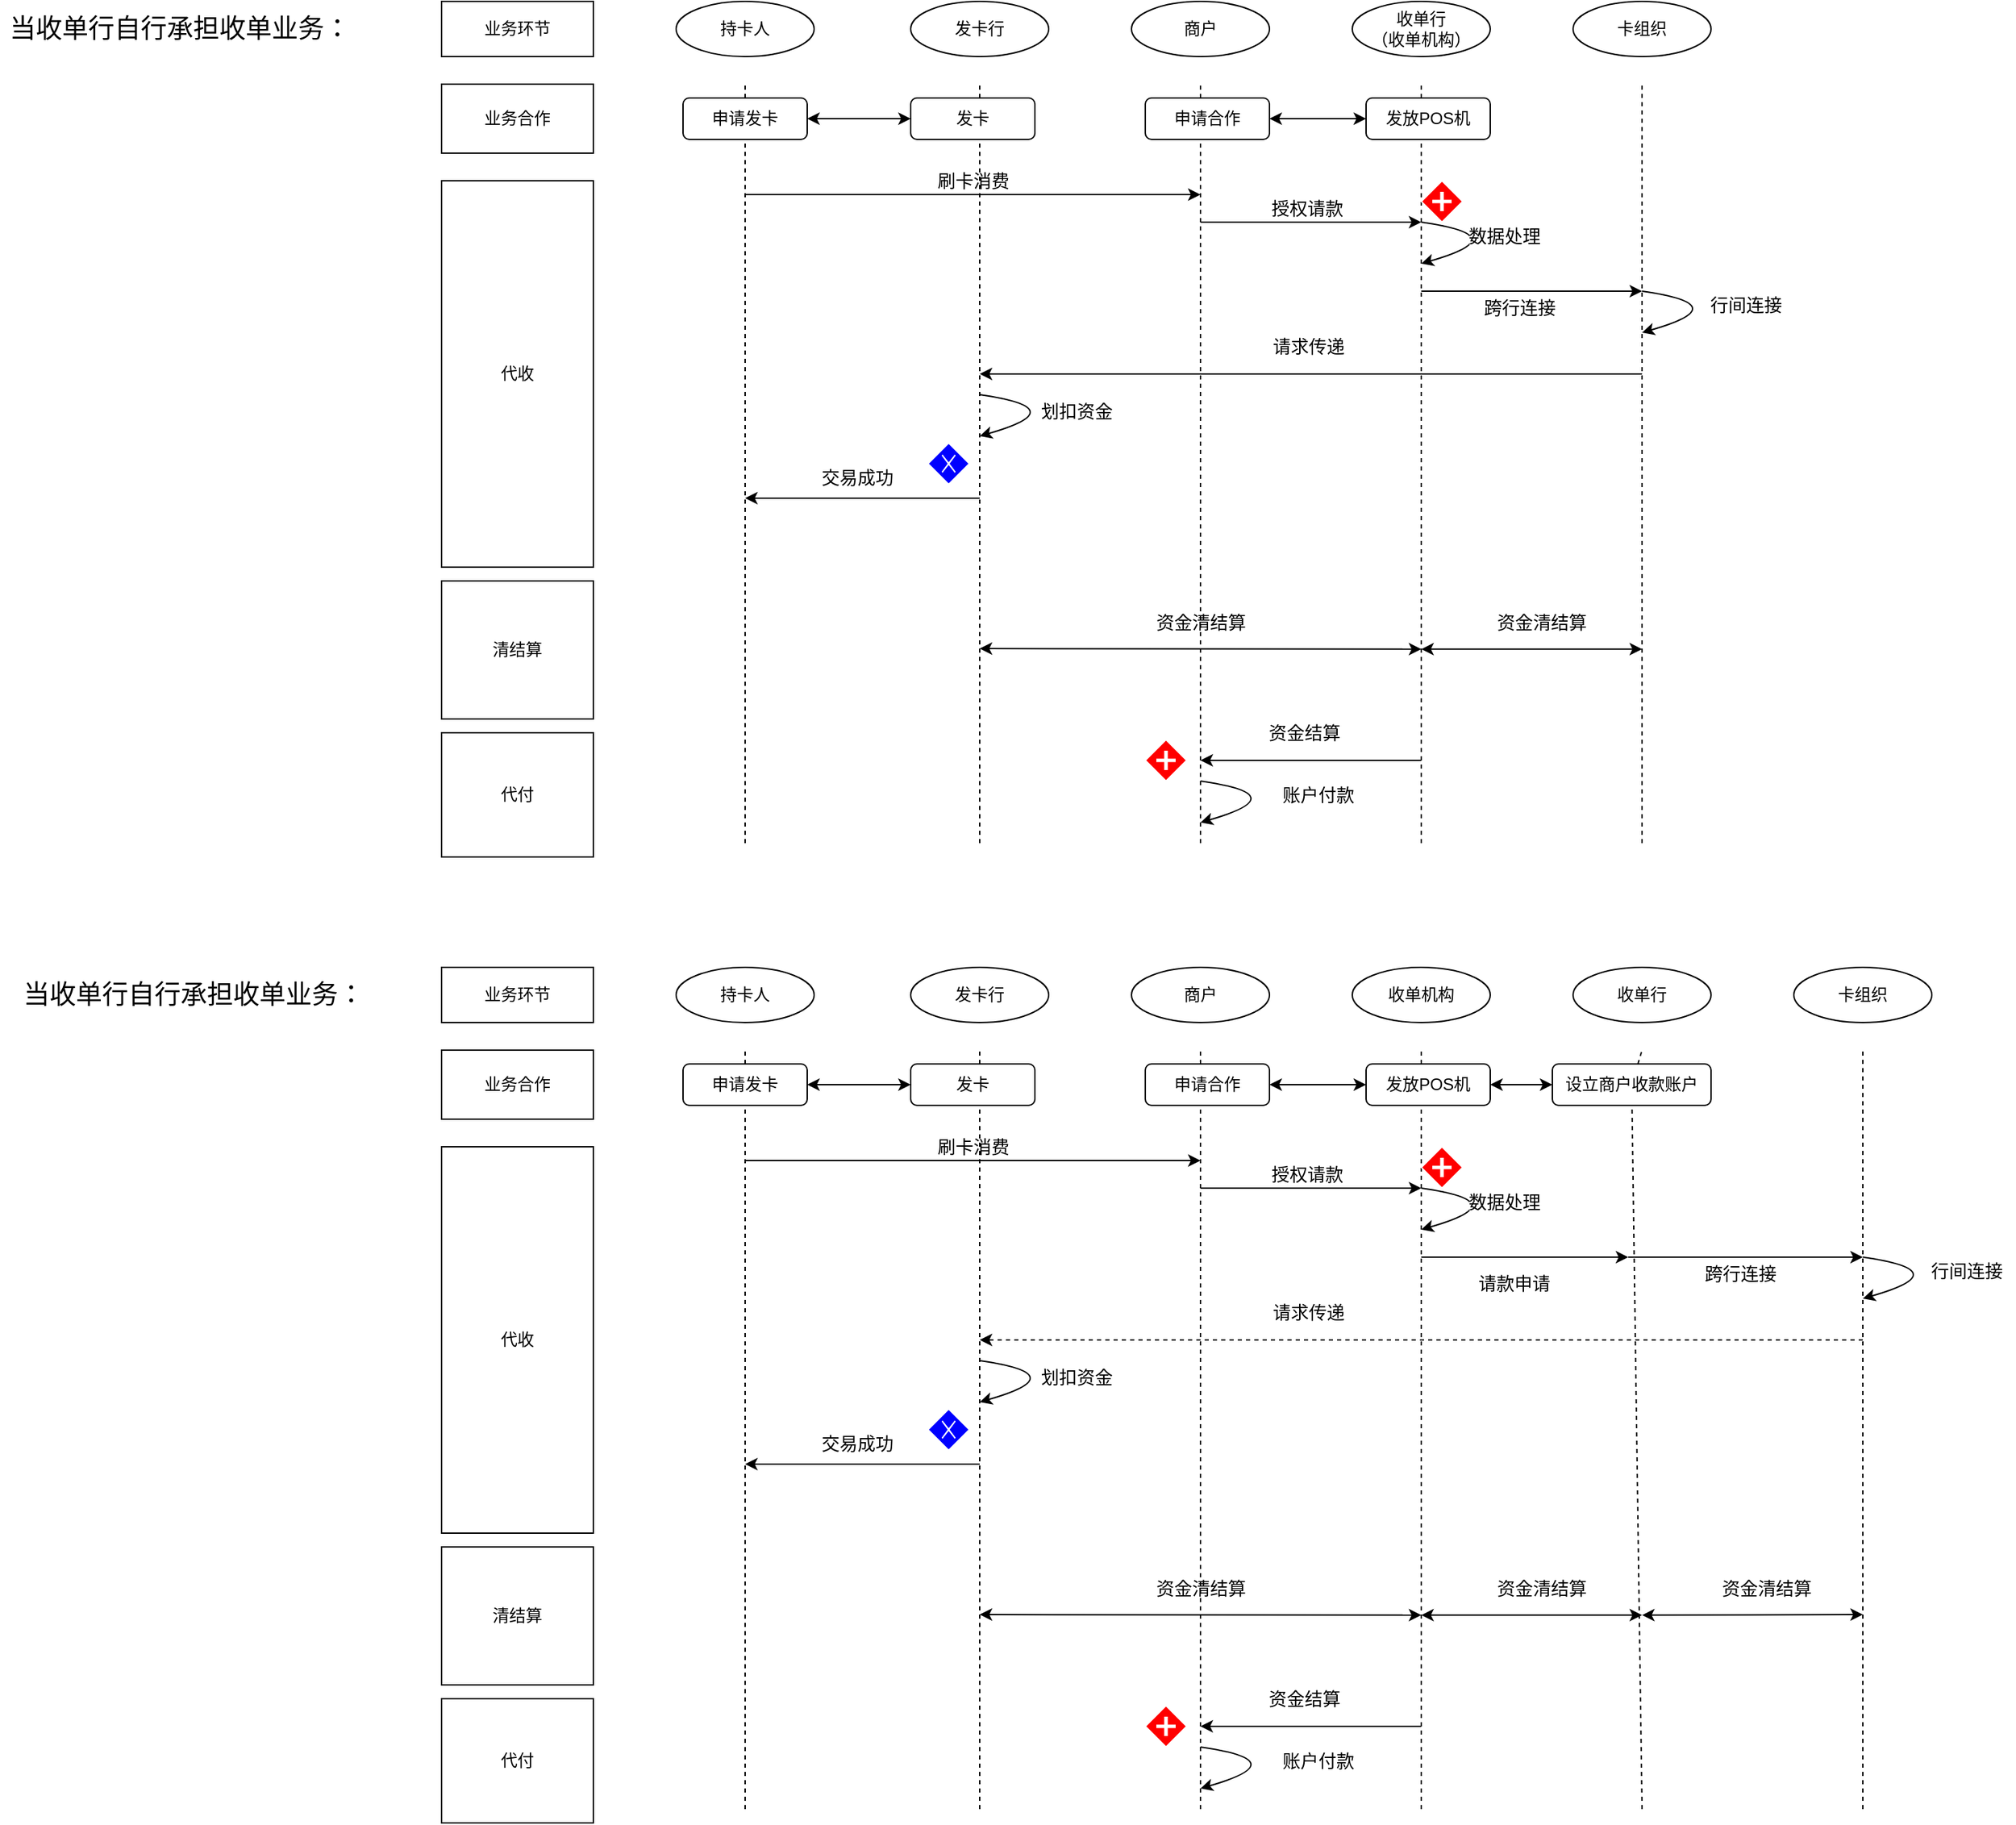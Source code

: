 <mxfile version="13.1.1" type="github"><diagram id="-zDpx_oMAqjuGkX_XTOB" name="Page-1"><mxGraphModel dx="2310" dy="781" grid="1" gridSize="10" guides="1" tooltips="1" connect="1" arrows="1" fold="1" page="1" pageScale="1" pageWidth="827" pageHeight="1169" math="0" shadow="0"><root><mxCell id="0"/><mxCell id="1" parent="0"/><mxCell id="xpg3UZ73FxNEoDfC9Yl_-17" value="申请发卡" style="rounded=1;whiteSpace=wrap;html=1;" vertex="1" parent="1"><mxGeometry x="165" y="90" width="90" height="30" as="geometry"/></mxCell><mxCell id="xpg3UZ73FxNEoDfC9Yl_-2" value="持卡人" style="ellipse;whiteSpace=wrap;html=1;" vertex="1" parent="1"><mxGeometry x="160" y="20" width="100" height="40" as="geometry"/></mxCell><mxCell id="xpg3UZ73FxNEoDfC9Yl_-3" value="发卡行" style="ellipse;whiteSpace=wrap;html=1;" vertex="1" parent="1"><mxGeometry x="330" y="20" width="100" height="40" as="geometry"/></mxCell><mxCell id="xpg3UZ73FxNEoDfC9Yl_-4" value="商户" style="ellipse;whiteSpace=wrap;html=1;" vertex="1" parent="1"><mxGeometry x="490" y="20" width="100" height="40" as="geometry"/></mxCell><mxCell id="xpg3UZ73FxNEoDfC9Yl_-5" value="&lt;div&gt;收单行&lt;/div&gt;&lt;div&gt;（收单机构）&lt;/div&gt;" style="ellipse;whiteSpace=wrap;html=1;" vertex="1" parent="1"><mxGeometry x="650" y="20" width="100" height="40" as="geometry"/></mxCell><mxCell id="xpg3UZ73FxNEoDfC9Yl_-6" value="卡组织" style="ellipse;whiteSpace=wrap;html=1;" vertex="1" parent="1"><mxGeometry x="810" y="20" width="100" height="40" as="geometry"/></mxCell><mxCell id="xpg3UZ73FxNEoDfC9Yl_-7" value="业务环节" style="rounded=0;whiteSpace=wrap;html=1;" vertex="1" parent="1"><mxGeometry x="-10" y="20" width="110" height="40" as="geometry"/></mxCell><mxCell id="xpg3UZ73FxNEoDfC9Yl_-8" value="业务合作" style="rounded=0;whiteSpace=wrap;html=1;" vertex="1" parent="1"><mxGeometry x="-10" y="80" width="110" height="50" as="geometry"/></mxCell><mxCell id="xpg3UZ73FxNEoDfC9Yl_-9" value="代收" style="rounded=0;whiteSpace=wrap;html=1;" vertex="1" parent="1"><mxGeometry x="-10" y="150" width="110" height="280" as="geometry"/></mxCell><mxCell id="xpg3UZ73FxNEoDfC9Yl_-10" value="清结算" style="rounded=0;whiteSpace=wrap;html=1;" vertex="1" parent="1"><mxGeometry x="-10" y="440" width="110" height="100" as="geometry"/></mxCell><mxCell id="xpg3UZ73FxNEoDfC9Yl_-11" value="代付" style="rounded=0;whiteSpace=wrap;html=1;" vertex="1" parent="1"><mxGeometry x="-10" y="550" width="110" height="90" as="geometry"/></mxCell><mxCell id="xpg3UZ73FxNEoDfC9Yl_-12" value="" style="endArrow=none;dashed=1;html=1;" edge="1" parent="1" source="xpg3UZ73FxNEoDfC9Yl_-17"><mxGeometry width="50" height="50" relative="1" as="geometry"><mxPoint x="210" y="472.5" as="sourcePoint"/><mxPoint x="210" y="80" as="targetPoint"/></mxGeometry></mxCell><mxCell id="xpg3UZ73FxNEoDfC9Yl_-13" value="" style="endArrow=none;dashed=1;html=1;" edge="1" parent="1"><mxGeometry width="50" height="50" relative="1" as="geometry"><mxPoint x="380" y="630" as="sourcePoint"/><mxPoint x="380.0" y="80" as="targetPoint"/></mxGeometry></mxCell><mxCell id="xpg3UZ73FxNEoDfC9Yl_-14" value="" style="endArrow=none;dashed=1;html=1;" edge="1" parent="1"><mxGeometry width="50" height="50" relative="1" as="geometry"><mxPoint x="540" y="630" as="sourcePoint"/><mxPoint x="540" y="80" as="targetPoint"/></mxGeometry></mxCell><mxCell id="xpg3UZ73FxNEoDfC9Yl_-15" value="" style="endArrow=none;dashed=1;html=1;" edge="1" parent="1"><mxGeometry width="50" height="50" relative="1" as="geometry"><mxPoint x="700" y="630" as="sourcePoint"/><mxPoint x="700" y="80" as="targetPoint"/></mxGeometry></mxCell><mxCell id="xpg3UZ73FxNEoDfC9Yl_-16" value="" style="endArrow=none;dashed=1;html=1;" edge="1" parent="1"><mxGeometry width="50" height="50" relative="1" as="geometry"><mxPoint x="860" y="630" as="sourcePoint"/><mxPoint x="860" y="80" as="targetPoint"/></mxGeometry></mxCell><mxCell id="xpg3UZ73FxNEoDfC9Yl_-18" value="" style="endArrow=none;dashed=1;html=1;" edge="1" parent="1" target="xpg3UZ73FxNEoDfC9Yl_-17"><mxGeometry width="50" height="50" relative="1" as="geometry"><mxPoint x="210" y="630" as="sourcePoint"/><mxPoint x="210" y="80" as="targetPoint"/></mxGeometry></mxCell><mxCell id="xpg3UZ73FxNEoDfC9Yl_-19" value="发卡" style="rounded=1;whiteSpace=wrap;html=1;" vertex="1" parent="1"><mxGeometry x="330" y="90" width="90" height="30" as="geometry"/></mxCell><mxCell id="xpg3UZ73FxNEoDfC9Yl_-20" value="发放POS机" style="rounded=1;whiteSpace=wrap;html=1;" vertex="1" parent="1"><mxGeometry x="660" y="90" width="90" height="30" as="geometry"/></mxCell><mxCell id="xpg3UZ73FxNEoDfC9Yl_-21" value="申请合作" style="rounded=1;whiteSpace=wrap;html=1;" vertex="1" parent="1"><mxGeometry x="500" y="90" width="90" height="30" as="geometry"/></mxCell><mxCell id="xpg3UZ73FxNEoDfC9Yl_-22" value="" style="endArrow=classic;startArrow=classic;html=1;exitX=1;exitY=0.5;exitDx=0;exitDy=0;" edge="1" parent="1" source="xpg3UZ73FxNEoDfC9Yl_-17" target="xpg3UZ73FxNEoDfC9Yl_-19"><mxGeometry width="50" height="50" relative="1" as="geometry"><mxPoint x="250" y="160" as="sourcePoint"/><mxPoint x="300" y="110" as="targetPoint"/></mxGeometry></mxCell><mxCell id="xpg3UZ73FxNEoDfC9Yl_-23" value="" style="endArrow=classic;startArrow=classic;html=1;exitX=0;exitY=0.5;exitDx=0;exitDy=0;entryX=1;entryY=0.5;entryDx=0;entryDy=0;" edge="1" parent="1" source="xpg3UZ73FxNEoDfC9Yl_-20" target="xpg3UZ73FxNEoDfC9Yl_-21"><mxGeometry width="50" height="50" relative="1" as="geometry"><mxPoint x="255" y="105" as="sourcePoint"/><mxPoint x="330" y="105" as="targetPoint"/></mxGeometry></mxCell><mxCell id="xpg3UZ73FxNEoDfC9Yl_-25" value="" style="endArrow=classic;html=1;strokeColor=#000000;fontColor=#FFFFFF;" edge="1" parent="1"><mxGeometry width="50" height="50" relative="1" as="geometry"><mxPoint x="210" y="160" as="sourcePoint"/><mxPoint x="540" y="160" as="targetPoint"/></mxGeometry></mxCell><mxCell id="xpg3UZ73FxNEoDfC9Yl_-26" value="" style="endArrow=classic;html=1;strokeColor=#000000;fontColor=#FFFFFF;" edge="1" parent="1"><mxGeometry width="50" height="50" relative="1" as="geometry"><mxPoint x="540" y="180" as="sourcePoint"/><mxPoint x="700" y="180" as="targetPoint"/></mxGeometry></mxCell><mxCell id="xpg3UZ73FxNEoDfC9Yl_-27" value="" style="curved=1;endArrow=classic;html=1;strokeColor=#000000;fontColor=#FFFFFF;" edge="1" parent="1"><mxGeometry width="50" height="50" relative="1" as="geometry"><mxPoint x="700" y="180" as="sourcePoint"/><mxPoint x="700" y="210" as="targetPoint"/><Array as="points"><mxPoint x="770" y="190"/></Array></mxGeometry></mxCell><mxCell id="xpg3UZ73FxNEoDfC9Yl_-42" value="数据处理" style="edgeLabel;html=1;align=center;verticalAlign=middle;resizable=0;points=[];fontColor=#000000;fontSize=13;" vertex="1" connectable="0" parent="xpg3UZ73FxNEoDfC9Yl_-27"><mxGeometry x="-0.316" y="-1" relative="1" as="geometry"><mxPoint x="11.23" y="2.02" as="offset"/></mxGeometry></mxCell><mxCell id="xpg3UZ73FxNEoDfC9Yl_-28" value="" style="endArrow=classic;html=1;strokeColor=#000000;fontColor=#FFFFFF;" edge="1" parent="1"><mxGeometry width="50" height="50" relative="1" as="geometry"><mxPoint x="700" y="230" as="sourcePoint"/><mxPoint x="860" y="230" as="targetPoint"/></mxGeometry></mxCell><mxCell id="xpg3UZ73FxNEoDfC9Yl_-29" value="" style="curved=1;endArrow=classic;html=1;strokeColor=#000000;fontColor=#FFFFFF;" edge="1" parent="1"><mxGeometry width="50" height="50" relative="1" as="geometry"><mxPoint x="860.0" y="230" as="sourcePoint"/><mxPoint x="860.0" y="260" as="targetPoint"/><Array as="points"><mxPoint x="930" y="240"/></Array></mxGeometry></mxCell><mxCell id="xpg3UZ73FxNEoDfC9Yl_-31" value="" style="endArrow=classic;html=1;strokeColor=#000000;fontColor=#FFFFFF;" edge="1" parent="1"><mxGeometry width="50" height="50" relative="1" as="geometry"><mxPoint x="860" y="290" as="sourcePoint"/><mxPoint x="380" y="290" as="targetPoint"/></mxGeometry></mxCell><mxCell id="xpg3UZ73FxNEoDfC9Yl_-32" value="" style="curved=1;endArrow=classic;html=1;strokeColor=#000000;fontColor=#FFFFFF;" edge="1" parent="1"><mxGeometry width="50" height="50" relative="1" as="geometry"><mxPoint x="380.0" y="305" as="sourcePoint"/><mxPoint x="380.0" y="335" as="targetPoint"/><Array as="points"><mxPoint x="450" y="315"/></Array></mxGeometry></mxCell><mxCell id="xpg3UZ73FxNEoDfC9Yl_-46" value="划扣资金" style="edgeLabel;html=1;align=center;verticalAlign=middle;resizable=0;points=[];fontSize=13;fontColor=#000000;" vertex="1" connectable="0" parent="xpg3UZ73FxNEoDfC9Yl_-32"><mxGeometry x="-0.277" y="-4" relative="1" as="geometry"><mxPoint x="19.32" as="offset"/></mxGeometry></mxCell><mxCell id="xpg3UZ73FxNEoDfC9Yl_-33" value="" style="endArrow=classic;html=1;strokeColor=#000000;fontColor=#FFFFFF;" edge="1" parent="1"><mxGeometry width="50" height="50" relative="1" as="geometry"><mxPoint x="380" y="380" as="sourcePoint"/><mxPoint x="210" y="380" as="targetPoint"/></mxGeometry></mxCell><mxCell id="xpg3UZ73FxNEoDfC9Yl_-34" value="" style="endArrow=classic;startArrow=classic;html=1;strokeColor=#000000;fontColor=#FFFFFF;" edge="1" parent="1"><mxGeometry width="50" height="50" relative="1" as="geometry"><mxPoint x="700" y="489.41" as="sourcePoint"/><mxPoint x="860" y="489.41" as="targetPoint"/></mxGeometry></mxCell><mxCell id="xpg3UZ73FxNEoDfC9Yl_-35" value="" style="endArrow=classic;startArrow=classic;html=1;strokeColor=#000000;fontColor=#FFFFFF;" edge="1" parent="1"><mxGeometry width="50" height="50" relative="1" as="geometry"><mxPoint x="380" y="489" as="sourcePoint"/><mxPoint x="700.0" y="489.41" as="targetPoint"/></mxGeometry></mxCell><mxCell id="xpg3UZ73FxNEoDfC9Yl_-36" value="" style="endArrow=classic;html=1;strokeColor=#000000;fontColor=#FFFFFF;" edge="1" parent="1"><mxGeometry width="50" height="50" relative="1" as="geometry"><mxPoint x="700" y="570" as="sourcePoint"/><mxPoint x="540" y="570" as="targetPoint"/></mxGeometry></mxCell><mxCell id="xpg3UZ73FxNEoDfC9Yl_-37" value="" style="curved=1;endArrow=classic;html=1;strokeColor=#000000;fontColor=#FFFFFF;" edge="1" parent="1"><mxGeometry width="50" height="50" relative="1" as="geometry"><mxPoint x="540.0" y="585" as="sourcePoint"/><mxPoint x="540.0" y="615" as="targetPoint"/><Array as="points"><mxPoint x="610" y="595"/></Array></mxGeometry></mxCell><mxCell id="xpg3UZ73FxNEoDfC9Yl_-38" value="刷卡消费" style="text;html=1;strokeColor=none;fillColor=none;align=center;verticalAlign=middle;whiteSpace=wrap;rounded=0;fontColor=#000000;fontSize=13;" vertex="1" parent="1"><mxGeometry x="342.5" y="140" width="65" height="20" as="geometry"/></mxCell><mxCell id="xpg3UZ73FxNEoDfC9Yl_-39" value="授权请款" style="text;html=1;strokeColor=none;fillColor=none;align=center;verticalAlign=middle;whiteSpace=wrap;rounded=0;fontColor=#000000;fontSize=13;" vertex="1" parent="1"><mxGeometry x="585" y="160" width="65" height="20" as="geometry"/></mxCell><mxCell id="xpg3UZ73FxNEoDfC9Yl_-43" value="跨行连接" style="edgeLabel;html=1;align=center;verticalAlign=middle;resizable=0;points=[];fontColor=#000000;fontSize=13;" vertex="1" connectable="0" parent="1"><mxGeometry x="760.004" y="239.998" as="geometry"><mxPoint x="11.23" y="2.02" as="offset"/></mxGeometry></mxCell><mxCell id="xpg3UZ73FxNEoDfC9Yl_-44" value="行间连接" style="text;html=1;align=center;verticalAlign=middle;resizable=0;points=[];autosize=1;fontSize=13;fontColor=#000000;" vertex="1" parent="1"><mxGeometry x="900" y="230" width="70" height="20" as="geometry"/></mxCell><mxCell id="xpg3UZ73FxNEoDfC9Yl_-45" value="请求传递" style="text;html=1;align=center;verticalAlign=middle;resizable=0;points=[];autosize=1;fontSize=13;fontColor=#000000;" vertex="1" parent="1"><mxGeometry x="582.5" y="260" width="70" height="20" as="geometry"/></mxCell><mxCell id="xpg3UZ73FxNEoDfC9Yl_-47" value="交易成功" style="text;html=1;align=center;verticalAlign=middle;resizable=0;points=[];autosize=1;fontSize=13;fontColor=#000000;" vertex="1" parent="1"><mxGeometry x="256" y="355" width="70" height="20" as="geometry"/></mxCell><mxCell id="xpg3UZ73FxNEoDfC9Yl_-48" value="" style="shape=mxgraph.bpmn.shape;html=1;verticalLabelPosition=bottom;labelBackgroundColor=#ffffff;verticalAlign=top;align=center;perimeter=rhombusPerimeter;background=gateway;outlineConnect=0;outline=none;symbol=parallelGw;strokeColor=#FFFFFF;fillColor=#FF0000;fontSize=13;fontColor=#000000;" vertex="1" parent="1"><mxGeometry x="700" y="150" width="30" height="30" as="geometry"/></mxCell><mxCell id="xpg3UZ73FxNEoDfC9Yl_-49" value="" style="shape=mxgraph.bpmn.shape;html=1;verticalLabelPosition=bottom;labelBackgroundColor=#ffffff;verticalAlign=top;align=center;perimeter=rhombusPerimeter;background=gateway;outlineConnect=0;outline=none;symbol=exclusiveGw;strokeColor=#FFFFFF;fillColor=#0000FF;fontSize=13;fontColor=#000000;" vertex="1" parent="1"><mxGeometry x="342.5" y="340" width="30" height="30" as="geometry"/></mxCell><mxCell id="xpg3UZ73FxNEoDfC9Yl_-50" value="资金清结算" style="text;html=1;align=center;verticalAlign=middle;resizable=0;points=[];autosize=1;fontSize=13;fontColor=#000000;" vertex="1" parent="1"><mxGeometry x="747" y="460" width="80" height="20" as="geometry"/></mxCell><mxCell id="xpg3UZ73FxNEoDfC9Yl_-51" value="资金清结算" style="text;html=1;align=center;verticalAlign=middle;resizable=0;points=[];autosize=1;fontSize=13;fontColor=#000000;" vertex="1" parent="1"><mxGeometry x="500" y="460" width="80" height="20" as="geometry"/></mxCell><mxCell id="xpg3UZ73FxNEoDfC9Yl_-52" value="" style="shape=mxgraph.bpmn.shape;html=1;verticalLabelPosition=bottom;labelBackgroundColor=#ffffff;verticalAlign=top;align=center;perimeter=rhombusPerimeter;background=gateway;outlineConnect=0;outline=none;symbol=parallelGw;strokeColor=#FFFFFF;fillColor=#FF0000;fontSize=13;fontColor=#000000;" vertex="1" parent="1"><mxGeometry x="500" y="555" width="30" height="30" as="geometry"/></mxCell><mxCell id="xpg3UZ73FxNEoDfC9Yl_-53" value="资金结算" style="text;html=1;align=center;verticalAlign=middle;resizable=0;points=[];autosize=1;fontSize=13;fontColor=#000000;" vertex="1" parent="1"><mxGeometry x="580" y="540" width="70" height="20" as="geometry"/></mxCell><mxCell id="xpg3UZ73FxNEoDfC9Yl_-54" value="账户付款" style="text;html=1;align=center;verticalAlign=middle;resizable=0;points=[];autosize=1;fontSize=13;fontColor=#000000;" vertex="1" parent="1"><mxGeometry x="590" y="585" width="70" height="20" as="geometry"/></mxCell><mxCell id="xpg3UZ73FxNEoDfC9Yl_-57" value="&lt;font style=&quot;font-size: 19px&quot;&gt;当收单行自行承担收单业务：&lt;/font&gt;" style="text;html=1;align=center;verticalAlign=middle;resizable=0;points=[];autosize=1;fontSize=13;fontColor=#000000;" vertex="1" parent="1"><mxGeometry x="-330" y="20" width="260" height="40" as="geometry"/></mxCell><mxCell id="xpg3UZ73FxNEoDfC9Yl_-58" value="&lt;div&gt;&lt;br&gt;&lt;/div&gt;&lt;div&gt;&lt;br&gt;&lt;/div&gt;" style="text;html=1;align=center;verticalAlign=middle;resizable=0;points=[];autosize=1;fontSize=13;fontColor=#000000;" vertex="1" parent="xpg3UZ73FxNEoDfC9Yl_-57"><mxGeometry x="187" width="20" height="40" as="geometry"/></mxCell><mxCell id="xpg3UZ73FxNEoDfC9Yl_-59" value="&lt;font style=&quot;font-size: 19px&quot;&gt;当收单行自行承担收单业务：&lt;/font&gt;" style="text;html=1;align=center;verticalAlign=middle;resizable=0;points=[];autosize=1;fontSize=13;fontColor=#000000;" vertex="1" parent="1"><mxGeometry x="-320" y="720" width="260" height="40" as="geometry"/></mxCell><mxCell id="xpg3UZ73FxNEoDfC9Yl_-60" value="&lt;div&gt;&lt;br&gt;&lt;/div&gt;&lt;div&gt;&lt;br&gt;&lt;/div&gt;" style="text;html=1;align=center;verticalAlign=middle;resizable=0;points=[];autosize=1;fontSize=13;fontColor=#000000;" vertex="1" parent="xpg3UZ73FxNEoDfC9Yl_-59"><mxGeometry x="187" width="20" height="40" as="geometry"/></mxCell><mxCell id="xpg3UZ73FxNEoDfC9Yl_-61" value="申请发卡" style="rounded=1;whiteSpace=wrap;html=1;" vertex="1" parent="1"><mxGeometry x="165" y="790" width="90" height="30" as="geometry"/></mxCell><mxCell id="xpg3UZ73FxNEoDfC9Yl_-62" value="持卡人" style="ellipse;whiteSpace=wrap;html=1;" vertex="1" parent="1"><mxGeometry x="160" y="720" width="100" height="40" as="geometry"/></mxCell><mxCell id="xpg3UZ73FxNEoDfC9Yl_-63" value="发卡行" style="ellipse;whiteSpace=wrap;html=1;" vertex="1" parent="1"><mxGeometry x="330" y="720" width="100" height="40" as="geometry"/></mxCell><mxCell id="xpg3UZ73FxNEoDfC9Yl_-64" value="商户" style="ellipse;whiteSpace=wrap;html=1;" vertex="1" parent="1"><mxGeometry x="490" y="720" width="100" height="40" as="geometry"/></mxCell><mxCell id="xpg3UZ73FxNEoDfC9Yl_-65" value="收单机构" style="ellipse;whiteSpace=wrap;html=1;" vertex="1" parent="1"><mxGeometry x="650" y="720" width="100" height="40" as="geometry"/></mxCell><mxCell id="xpg3UZ73FxNEoDfC9Yl_-66" value="卡组织" style="ellipse;whiteSpace=wrap;html=1;" vertex="1" parent="1"><mxGeometry x="970" y="720" width="100" height="40" as="geometry"/></mxCell><mxCell id="xpg3UZ73FxNEoDfC9Yl_-67" value="业务环节" style="rounded=0;whiteSpace=wrap;html=1;" vertex="1" parent="1"><mxGeometry x="-10" y="720" width="110" height="40" as="geometry"/></mxCell><mxCell id="xpg3UZ73FxNEoDfC9Yl_-68" value="业务合作" style="rounded=0;whiteSpace=wrap;html=1;" vertex="1" parent="1"><mxGeometry x="-10" y="780" width="110" height="50" as="geometry"/></mxCell><mxCell id="xpg3UZ73FxNEoDfC9Yl_-69" value="代收" style="rounded=0;whiteSpace=wrap;html=1;" vertex="1" parent="1"><mxGeometry x="-10" y="850" width="110" height="280" as="geometry"/></mxCell><mxCell id="xpg3UZ73FxNEoDfC9Yl_-70" value="清结算" style="rounded=0;whiteSpace=wrap;html=1;" vertex="1" parent="1"><mxGeometry x="-10" y="1140" width="110" height="100" as="geometry"/></mxCell><mxCell id="xpg3UZ73FxNEoDfC9Yl_-71" value="代付" style="rounded=0;whiteSpace=wrap;html=1;" vertex="1" parent="1"><mxGeometry x="-10" y="1250" width="110" height="90" as="geometry"/></mxCell><mxCell id="xpg3UZ73FxNEoDfC9Yl_-72" value="" style="endArrow=none;dashed=1;html=1;" edge="1" parent="1" source="xpg3UZ73FxNEoDfC9Yl_-61"><mxGeometry width="50" height="50" relative="1" as="geometry"><mxPoint x="210" y="1172.5" as="sourcePoint"/><mxPoint x="210" y="780" as="targetPoint"/></mxGeometry></mxCell><mxCell id="xpg3UZ73FxNEoDfC9Yl_-73" value="" style="endArrow=none;dashed=1;html=1;" edge="1" parent="1"><mxGeometry width="50" height="50" relative="1" as="geometry"><mxPoint x="380" y="1330" as="sourcePoint"/><mxPoint x="380" y="780" as="targetPoint"/></mxGeometry></mxCell><mxCell id="xpg3UZ73FxNEoDfC9Yl_-74" value="" style="endArrow=none;dashed=1;html=1;" edge="1" parent="1"><mxGeometry width="50" height="50" relative="1" as="geometry"><mxPoint x="540" y="1330" as="sourcePoint"/><mxPoint x="540" y="780" as="targetPoint"/></mxGeometry></mxCell><mxCell id="xpg3UZ73FxNEoDfC9Yl_-75" value="" style="endArrow=none;dashed=1;html=1;" edge="1" parent="1"><mxGeometry width="50" height="50" relative="1" as="geometry"><mxPoint x="700" y="1330" as="sourcePoint"/><mxPoint x="700" y="780" as="targetPoint"/></mxGeometry></mxCell><mxCell id="xpg3UZ73FxNEoDfC9Yl_-76" value="" style="endArrow=none;dashed=1;html=1;" edge="1" parent="1"><mxGeometry width="50" height="50" relative="1" as="geometry"><mxPoint x="1020" y="1330" as="sourcePoint"/><mxPoint x="1020" y="780" as="targetPoint"/></mxGeometry></mxCell><mxCell id="xpg3UZ73FxNEoDfC9Yl_-77" value="" style="endArrow=none;dashed=1;html=1;" edge="1" parent="1" target="xpg3UZ73FxNEoDfC9Yl_-61"><mxGeometry width="50" height="50" relative="1" as="geometry"><mxPoint x="210" y="1330" as="sourcePoint"/><mxPoint x="210" y="780" as="targetPoint"/></mxGeometry></mxCell><mxCell id="xpg3UZ73FxNEoDfC9Yl_-78" value="发卡" style="rounded=1;whiteSpace=wrap;html=1;" vertex="1" parent="1"><mxGeometry x="330" y="790" width="90" height="30" as="geometry"/></mxCell><mxCell id="xpg3UZ73FxNEoDfC9Yl_-79" value="发放POS机" style="rounded=1;whiteSpace=wrap;html=1;" vertex="1" parent="1"><mxGeometry x="660" y="790" width="90" height="30" as="geometry"/></mxCell><mxCell id="xpg3UZ73FxNEoDfC9Yl_-80" value="申请合作" style="rounded=1;whiteSpace=wrap;html=1;" vertex="1" parent="1"><mxGeometry x="500" y="790" width="90" height="30" as="geometry"/></mxCell><mxCell id="xpg3UZ73FxNEoDfC9Yl_-81" value="" style="endArrow=classic;startArrow=classic;html=1;exitX=1;exitY=0.5;exitDx=0;exitDy=0;" edge="1" parent="1" source="xpg3UZ73FxNEoDfC9Yl_-61" target="xpg3UZ73FxNEoDfC9Yl_-78"><mxGeometry width="50" height="50" relative="1" as="geometry"><mxPoint x="250" y="860" as="sourcePoint"/><mxPoint x="300" y="810" as="targetPoint"/></mxGeometry></mxCell><mxCell id="xpg3UZ73FxNEoDfC9Yl_-82" value="" style="endArrow=classic;startArrow=classic;html=1;exitX=0;exitY=0.5;exitDx=0;exitDy=0;entryX=1;entryY=0.5;entryDx=0;entryDy=0;" edge="1" parent="1" source="xpg3UZ73FxNEoDfC9Yl_-79" target="xpg3UZ73FxNEoDfC9Yl_-80"><mxGeometry width="50" height="50" relative="1" as="geometry"><mxPoint x="255" y="805" as="sourcePoint"/><mxPoint x="330" y="805" as="targetPoint"/></mxGeometry></mxCell><mxCell id="xpg3UZ73FxNEoDfC9Yl_-83" value="" style="endArrow=classic;html=1;strokeColor=#000000;fontColor=#FFFFFF;" edge="1" parent="1"><mxGeometry width="50" height="50" relative="1" as="geometry"><mxPoint x="210" y="860" as="sourcePoint"/><mxPoint x="540" y="860" as="targetPoint"/></mxGeometry></mxCell><mxCell id="xpg3UZ73FxNEoDfC9Yl_-84" value="" style="endArrow=classic;html=1;strokeColor=#000000;fontColor=#FFFFFF;" edge="1" parent="1"><mxGeometry width="50" height="50" relative="1" as="geometry"><mxPoint x="540" y="880" as="sourcePoint"/><mxPoint x="700" y="880" as="targetPoint"/></mxGeometry></mxCell><mxCell id="xpg3UZ73FxNEoDfC9Yl_-85" value="" style="curved=1;endArrow=classic;html=1;strokeColor=#000000;fontColor=#FFFFFF;" edge="1" parent="1"><mxGeometry width="50" height="50" relative="1" as="geometry"><mxPoint x="700" y="880" as="sourcePoint"/><mxPoint x="700" y="910" as="targetPoint"/><Array as="points"><mxPoint x="770" y="890"/></Array></mxGeometry></mxCell><mxCell id="xpg3UZ73FxNEoDfC9Yl_-86" value="数据处理" style="edgeLabel;html=1;align=center;verticalAlign=middle;resizable=0;points=[];fontColor=#000000;fontSize=13;" vertex="1" connectable="0" parent="xpg3UZ73FxNEoDfC9Yl_-85"><mxGeometry x="-0.316" y="-1" relative="1" as="geometry"><mxPoint x="11.23" y="2.02" as="offset"/></mxGeometry></mxCell><mxCell id="xpg3UZ73FxNEoDfC9Yl_-87" value="" style="endArrow=classic;html=1;strokeColor=#000000;fontColor=#FFFFFF;" edge="1" parent="1"><mxGeometry width="50" height="50" relative="1" as="geometry"><mxPoint x="850" y="930" as="sourcePoint"/><mxPoint x="1020" y="930" as="targetPoint"/></mxGeometry></mxCell><mxCell id="xpg3UZ73FxNEoDfC9Yl_-88" value="" style="curved=1;endArrow=classic;html=1;strokeColor=#000000;fontColor=#FFFFFF;" edge="1" parent="1"><mxGeometry width="50" height="50" relative="1" as="geometry"><mxPoint x="1020.0" y="930" as="sourcePoint"/><mxPoint x="1020.0" y="960" as="targetPoint"/><Array as="points"><mxPoint x="1090" y="940"/></Array></mxGeometry></mxCell><mxCell id="xpg3UZ73FxNEoDfC9Yl_-89" value="" style="endArrow=classic;html=1;strokeColor=#000000;fontColor=#FFFFFF;dashed=1;" edge="1" parent="1"><mxGeometry width="50" height="50" relative="1" as="geometry"><mxPoint x="1020" y="990" as="sourcePoint"/><mxPoint x="380" y="990" as="targetPoint"/></mxGeometry></mxCell><mxCell id="xpg3UZ73FxNEoDfC9Yl_-90" value="" style="curved=1;endArrow=classic;html=1;strokeColor=#000000;fontColor=#FFFFFF;" edge="1" parent="1"><mxGeometry width="50" height="50" relative="1" as="geometry"><mxPoint x="380.0" y="1005" as="sourcePoint"/><mxPoint x="380.0" y="1035" as="targetPoint"/><Array as="points"><mxPoint x="450" y="1015"/></Array></mxGeometry></mxCell><mxCell id="xpg3UZ73FxNEoDfC9Yl_-91" value="划扣资金" style="edgeLabel;html=1;align=center;verticalAlign=middle;resizable=0;points=[];fontSize=13;fontColor=#000000;" vertex="1" connectable="0" parent="xpg3UZ73FxNEoDfC9Yl_-90"><mxGeometry x="-0.277" y="-4" relative="1" as="geometry"><mxPoint x="19.32" as="offset"/></mxGeometry></mxCell><mxCell id="xpg3UZ73FxNEoDfC9Yl_-92" value="" style="endArrow=classic;html=1;strokeColor=#000000;fontColor=#FFFFFF;" edge="1" parent="1"><mxGeometry width="50" height="50" relative="1" as="geometry"><mxPoint x="380" y="1080" as="sourcePoint"/><mxPoint x="210" y="1080" as="targetPoint"/></mxGeometry></mxCell><mxCell id="xpg3UZ73FxNEoDfC9Yl_-93" value="" style="endArrow=classic;startArrow=classic;html=1;strokeColor=#000000;fontColor=#FFFFFF;" edge="1" parent="1"><mxGeometry width="50" height="50" relative="1" as="geometry"><mxPoint x="700" y="1189.41" as="sourcePoint"/><mxPoint x="860" y="1189.41" as="targetPoint"/></mxGeometry></mxCell><mxCell id="xpg3UZ73FxNEoDfC9Yl_-94" value="" style="endArrow=classic;startArrow=classic;html=1;strokeColor=#000000;fontColor=#FFFFFF;" edge="1" parent="1"><mxGeometry width="50" height="50" relative="1" as="geometry"><mxPoint x="380" y="1189" as="sourcePoint"/><mxPoint x="700.0" y="1189.41" as="targetPoint"/></mxGeometry></mxCell><mxCell id="xpg3UZ73FxNEoDfC9Yl_-95" value="" style="endArrow=classic;html=1;strokeColor=#000000;fontColor=#FFFFFF;" edge="1" parent="1"><mxGeometry width="50" height="50" relative="1" as="geometry"><mxPoint x="700" y="1270" as="sourcePoint"/><mxPoint x="540" y="1270" as="targetPoint"/></mxGeometry></mxCell><mxCell id="xpg3UZ73FxNEoDfC9Yl_-96" value="" style="curved=1;endArrow=classic;html=1;strokeColor=#000000;fontColor=#FFFFFF;" edge="1" parent="1"><mxGeometry width="50" height="50" relative="1" as="geometry"><mxPoint x="540.0" y="1285" as="sourcePoint"/><mxPoint x="540.0" y="1315" as="targetPoint"/><Array as="points"><mxPoint x="610" y="1295"/></Array></mxGeometry></mxCell><mxCell id="xpg3UZ73FxNEoDfC9Yl_-97" value="刷卡消费" style="text;html=1;strokeColor=none;fillColor=none;align=center;verticalAlign=middle;whiteSpace=wrap;rounded=0;fontColor=#000000;fontSize=13;" vertex="1" parent="1"><mxGeometry x="342.5" y="840" width="65" height="20" as="geometry"/></mxCell><mxCell id="xpg3UZ73FxNEoDfC9Yl_-98" value="授权请款" style="text;html=1;strokeColor=none;fillColor=none;align=center;verticalAlign=middle;whiteSpace=wrap;rounded=0;fontColor=#000000;fontSize=13;" vertex="1" parent="1"><mxGeometry x="585" y="860" width="65" height="20" as="geometry"/></mxCell><mxCell id="xpg3UZ73FxNEoDfC9Yl_-99" value="跨行连接" style="edgeLabel;html=1;align=center;verticalAlign=middle;resizable=0;points=[];fontColor=#000000;fontSize=13;" vertex="1" connectable="0" parent="1"><mxGeometry x="920.004" y="939.998" as="geometry"><mxPoint x="11.23" y="2.02" as="offset"/></mxGeometry></mxCell><mxCell id="xpg3UZ73FxNEoDfC9Yl_-100" value="行间连接" style="text;html=1;align=center;verticalAlign=middle;resizable=0;points=[];autosize=1;fontSize=13;fontColor=#000000;" vertex="1" parent="1"><mxGeometry x="1060" y="930" width="70" height="20" as="geometry"/></mxCell><mxCell id="xpg3UZ73FxNEoDfC9Yl_-101" value="请求传递" style="text;html=1;align=center;verticalAlign=middle;resizable=0;points=[];autosize=1;fontSize=13;fontColor=#000000;" vertex="1" parent="1"><mxGeometry x="582.5" y="960" width="70" height="20" as="geometry"/></mxCell><mxCell id="xpg3UZ73FxNEoDfC9Yl_-102" value="交易成功" style="text;html=1;align=center;verticalAlign=middle;resizable=0;points=[];autosize=1;fontSize=13;fontColor=#000000;" vertex="1" parent="1"><mxGeometry x="256" y="1055" width="70" height="20" as="geometry"/></mxCell><mxCell id="xpg3UZ73FxNEoDfC9Yl_-103" value="" style="shape=mxgraph.bpmn.shape;html=1;verticalLabelPosition=bottom;labelBackgroundColor=#ffffff;verticalAlign=top;align=center;perimeter=rhombusPerimeter;background=gateway;outlineConnect=0;outline=none;symbol=parallelGw;strokeColor=#FFFFFF;fillColor=#FF0000;fontSize=13;fontColor=#000000;" vertex="1" parent="1"><mxGeometry x="700" y="850" width="30" height="30" as="geometry"/></mxCell><mxCell id="xpg3UZ73FxNEoDfC9Yl_-104" value="" style="shape=mxgraph.bpmn.shape;html=1;verticalLabelPosition=bottom;labelBackgroundColor=#ffffff;verticalAlign=top;align=center;perimeter=rhombusPerimeter;background=gateway;outlineConnect=0;outline=none;symbol=exclusiveGw;strokeColor=#FFFFFF;fillColor=#0000FF;fontSize=13;fontColor=#000000;" vertex="1" parent="1"><mxGeometry x="342.5" y="1040" width="30" height="30" as="geometry"/></mxCell><mxCell id="xpg3UZ73FxNEoDfC9Yl_-105" value="资金清结算" style="text;html=1;align=center;verticalAlign=middle;resizable=0;points=[];autosize=1;fontSize=13;fontColor=#000000;" vertex="1" parent="1"><mxGeometry x="747" y="1160" width="80" height="20" as="geometry"/></mxCell><mxCell id="xpg3UZ73FxNEoDfC9Yl_-106" value="资金清结算" style="text;html=1;align=center;verticalAlign=middle;resizable=0;points=[];autosize=1;fontSize=13;fontColor=#000000;" vertex="1" parent="1"><mxGeometry x="500" y="1160" width="80" height="20" as="geometry"/></mxCell><mxCell id="xpg3UZ73FxNEoDfC9Yl_-107" value="" style="shape=mxgraph.bpmn.shape;html=1;verticalLabelPosition=bottom;labelBackgroundColor=#ffffff;verticalAlign=top;align=center;perimeter=rhombusPerimeter;background=gateway;outlineConnect=0;outline=none;symbol=parallelGw;strokeColor=#FFFFFF;fillColor=#FF0000;fontSize=13;fontColor=#000000;" vertex="1" parent="1"><mxGeometry x="500" y="1255" width="30" height="30" as="geometry"/></mxCell><mxCell id="xpg3UZ73FxNEoDfC9Yl_-108" value="资金结算" style="text;html=1;align=center;verticalAlign=middle;resizable=0;points=[];autosize=1;fontSize=13;fontColor=#000000;" vertex="1" parent="1"><mxGeometry x="580" y="1240" width="70" height="20" as="geometry"/></mxCell><mxCell id="xpg3UZ73FxNEoDfC9Yl_-109" value="账户付款" style="text;html=1;align=center;verticalAlign=middle;resizable=0;points=[];autosize=1;fontSize=13;fontColor=#000000;" vertex="1" parent="1"><mxGeometry x="590" y="1285" width="70" height="20" as="geometry"/></mxCell><mxCell id="xpg3UZ73FxNEoDfC9Yl_-110" value="收单行" style="ellipse;whiteSpace=wrap;html=1;" vertex="1" parent="1"><mxGeometry x="810" y="720" width="100" height="40" as="geometry"/></mxCell><mxCell id="xpg3UZ73FxNEoDfC9Yl_-111" value="" style="endArrow=none;dashed=1;html=1;" edge="1" parent="1" source="xpg3UZ73FxNEoDfC9Yl_-112"><mxGeometry width="50" height="50" relative="1" as="geometry"><mxPoint x="860" y="1330" as="sourcePoint"/><mxPoint x="860" y="780.0" as="targetPoint"/></mxGeometry></mxCell><mxCell id="xpg3UZ73FxNEoDfC9Yl_-113" value="" style="endArrow=classic;startArrow=classic;html=1;exitX=0;exitY=0.5;exitDx=0;exitDy=0;entryX=1;entryY=0.5;entryDx=0;entryDy=0;" edge="1" parent="1" source="xpg3UZ73FxNEoDfC9Yl_-112" target="xpg3UZ73FxNEoDfC9Yl_-79"><mxGeometry width="50" height="50" relative="1" as="geometry"><mxPoint x="660" y="805.0" as="sourcePoint"/><mxPoint x="590" y="805.0" as="targetPoint"/></mxGeometry></mxCell><mxCell id="xpg3UZ73FxNEoDfC9Yl_-112" value="设立商户收款账户" style="rounded=1;whiteSpace=wrap;html=1;" vertex="1" parent="1"><mxGeometry x="795" y="790" width="115" height="30" as="geometry"/></mxCell><mxCell id="xpg3UZ73FxNEoDfC9Yl_-114" value="" style="endArrow=none;dashed=1;html=1;" edge="1" parent="1" target="xpg3UZ73FxNEoDfC9Yl_-112"><mxGeometry width="50" height="50" relative="1" as="geometry"><mxPoint x="860" y="1330" as="sourcePoint"/><mxPoint x="860" y="780.0" as="targetPoint"/></mxGeometry></mxCell><mxCell id="xpg3UZ73FxNEoDfC9Yl_-115" value="" style="endArrow=classic;html=1;strokeColor=#000000;fontSize=13;fontColor=#000000;" edge="1" parent="1"><mxGeometry width="50" height="50" relative="1" as="geometry"><mxPoint x="700" y="930" as="sourcePoint"/><mxPoint x="850" y="930" as="targetPoint"/></mxGeometry></mxCell><mxCell id="xpg3UZ73FxNEoDfC9Yl_-116" value="请款申请" style="text;html=1;align=center;verticalAlign=middle;resizable=0;points=[];autosize=1;fontSize=13;fontColor=#000000;" vertex="1" parent="1"><mxGeometry x="732" y="939" width="70" height="20" as="geometry"/></mxCell><mxCell id="xpg3UZ73FxNEoDfC9Yl_-119" value="" style="endArrow=classic;startArrow=classic;html=1;strokeColor=#000000;fontColor=#FFFFFF;" edge="1" parent="1"><mxGeometry width="50" height="50" relative="1" as="geometry"><mxPoint x="1020" y="1189" as="sourcePoint"/><mxPoint x="860" y="1189.41" as="targetPoint"/></mxGeometry></mxCell><mxCell id="xpg3UZ73FxNEoDfC9Yl_-120" value="资金清结算" style="text;html=1;align=center;verticalAlign=middle;resizable=0;points=[];autosize=1;fontSize=13;fontColor=#000000;" vertex="1" parent="1"><mxGeometry x="910" y="1160" width="80" height="20" as="geometry"/></mxCell></root></mxGraphModel></diagram></mxfile>